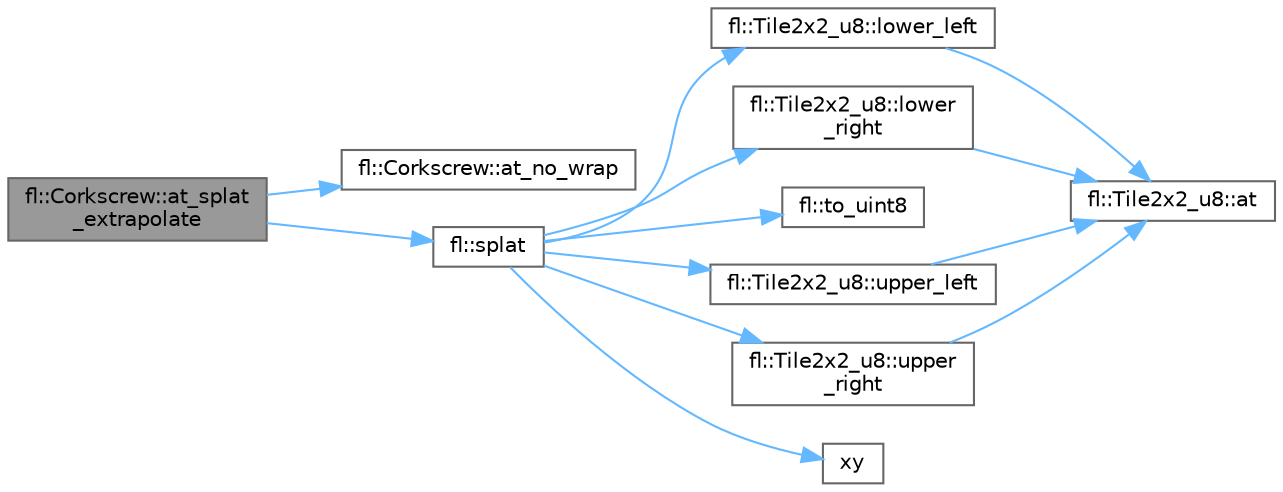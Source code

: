 digraph "fl::Corkscrew::at_splat_extrapolate"
{
 // INTERACTIVE_SVG=YES
 // LATEX_PDF_SIZE
  bgcolor="transparent";
  edge [fontname=Helvetica,fontsize=10,labelfontname=Helvetica,labelfontsize=10];
  node [fontname=Helvetica,fontsize=10,shape=box,height=0.2,width=0.4];
  rankdir="LR";
  Node1 [id="Node000001",label="fl::Corkscrew::at_splat\l_extrapolate",height=0.2,width=0.4,color="gray40", fillcolor="grey60", style="filled", fontcolor="black",tooltip=" "];
  Node1 -> Node2 [id="edge1_Node000001_Node000002",color="steelblue1",style="solid",tooltip=" "];
  Node2 [id="Node000002",label="fl::Corkscrew::at_no_wrap",height=0.2,width=0.4,color="grey40", fillcolor="white", style="filled",URL="$dc/d82/classfl_1_1_corkscrew_adc36822ef180aae5e8ef1647aaa5e9eb.html#adc36822ef180aae5e8ef1647aaa5e9eb",tooltip=" "];
  Node1 -> Node3 [id="edge2_Node000001_Node000003",color="steelblue1",style="solid",tooltip=" "];
  Node3 [id="Node000003",label="fl::splat",height=0.2,width=0.4,color="grey40", fillcolor="white", style="filled",URL="$d4/d36/namespacefl_a5fdbb3ce6ffb23366c26c68bd64f2bd0.html#a5fdbb3ce6ffb23366c26c68bd64f2bd0",tooltip="\"Splat\" as in \"splat pixel rendering\" takes a pixel value in float x,y coordinates and \"splats\" it in..."];
  Node3 -> Node4 [id="edge3_Node000003_Node000004",color="steelblue1",style="solid",tooltip=" "];
  Node4 [id="Node000004",label="fl::Tile2x2_u8::lower_left",height=0.2,width=0.4,color="grey40", fillcolor="white", style="filled",URL="$d0/d2b/classfl_1_1_tile2x2__u8_ac702dd2886181d641cc3fa3362dae227.html#ac702dd2886181d641cc3fa3362dae227",tooltip=" "];
  Node4 -> Node5 [id="edge4_Node000004_Node000005",color="steelblue1",style="solid",tooltip=" "];
  Node5 [id="Node000005",label="fl::Tile2x2_u8::at",height=0.2,width=0.4,color="grey40", fillcolor="white", style="filled",URL="$d0/d2b/classfl_1_1_tile2x2__u8_a53d97221d08a4fc65b1a9bc28a908efd.html#a53d97221d08a4fc65b1a9bc28a908efd",tooltip=" "];
  Node3 -> Node6 [id="edge5_Node000003_Node000006",color="steelblue1",style="solid",tooltip=" "];
  Node6 [id="Node000006",label="fl::Tile2x2_u8::lower\l_right",height=0.2,width=0.4,color="grey40", fillcolor="white", style="filled",URL="$d0/d2b/classfl_1_1_tile2x2__u8_aa33fbcaa4189e67d6329df9e016f57ce.html#aa33fbcaa4189e67d6329df9e016f57ce",tooltip=" "];
  Node6 -> Node5 [id="edge6_Node000006_Node000005",color="steelblue1",style="solid",tooltip=" "];
  Node3 -> Node7 [id="edge7_Node000003_Node000007",color="steelblue1",style="solid",tooltip=" "];
  Node7 [id="Node000007",label="fl::to_uint8",height=0.2,width=0.4,color="grey40", fillcolor="white", style="filled",URL="$d4/d36/namespacefl_aed8e8c82ca09d380cdf3858b196df31c.html#aed8e8c82ca09d380cdf3858b196df31c",tooltip=" "];
  Node3 -> Node8 [id="edge8_Node000003_Node000008",color="steelblue1",style="solid",tooltip=" "];
  Node8 [id="Node000008",label="fl::Tile2x2_u8::upper_left",height=0.2,width=0.4,color="grey40", fillcolor="white", style="filled",URL="$d0/d2b/classfl_1_1_tile2x2__u8_ac78c461b4a4fc3a28d9fd8c7209a4b4e.html#ac78c461b4a4fc3a28d9fd8c7209a4b4e",tooltip=" "];
  Node8 -> Node5 [id="edge9_Node000008_Node000005",color="steelblue1",style="solid",tooltip=" "];
  Node3 -> Node9 [id="edge10_Node000003_Node000009",color="steelblue1",style="solid",tooltip=" "];
  Node9 [id="Node000009",label="fl::Tile2x2_u8::upper\l_right",height=0.2,width=0.4,color="grey40", fillcolor="white", style="filled",URL="$d0/d2b/classfl_1_1_tile2x2__u8_ac031a44c6913c3a9f425716641aa57c5.html#ac031a44c6913c3a9f425716641aa57c5",tooltip=" "];
  Node9 -> Node5 [id="edge11_Node000009_Node000005",color="steelblue1",style="solid",tooltip=" "];
  Node3 -> Node10 [id="edge12_Node000003_Node000010",color="steelblue1",style="solid",tooltip=" "];
  Node10 [id="Node000010",label="xy",height=0.2,width=0.4,color="grey40", fillcolor="white", style="filled",URL="$de/d2f/_p_j_r_c_spectrum_analyzer_8h_a310eea447890e3471c6b27fd79dc94fc.html#a310eea447890e3471c6b27fd79dc94fc",tooltip=" "];
}
